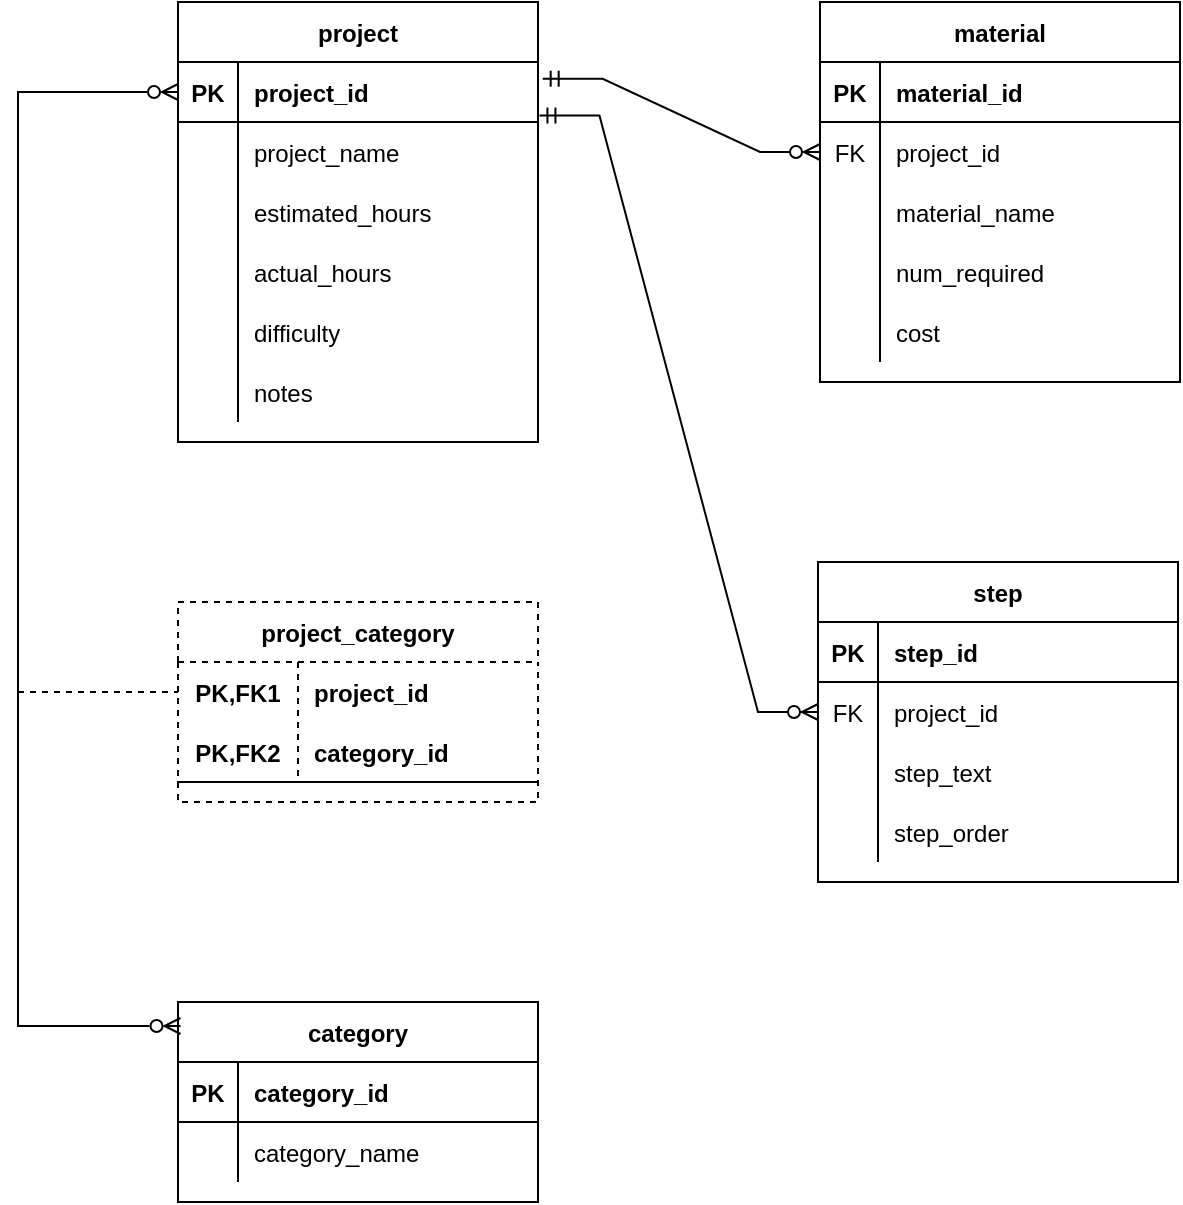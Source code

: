 <mxfile version="20.3.0" type="device"><diagram id="R2lEEEUBdFMjLlhIrx00" name="Page-1"><mxGraphModel dx="1038" dy="641" grid="1" gridSize="10" guides="1" tooltips="1" connect="1" arrows="1" fold="1" page="1" pageScale="1" pageWidth="850" pageHeight="1100" math="0" shadow="0" extFonts="Permanent Marker^https://fonts.googleapis.com/css?family=Permanent+Marker"><root><mxCell id="0"/><mxCell id="1" parent="0"/><mxCell id="TCdg9g4uqg7_L5-e2GVj-1" value="project" style="shape=table;startSize=30;container=1;collapsible=1;childLayout=tableLayout;fixedRows=1;rowLines=0;fontStyle=1;align=center;resizeLast=1;" vertex="1" parent="1"><mxGeometry x="160" y="80" width="180" height="220" as="geometry"/></mxCell><mxCell id="TCdg9g4uqg7_L5-e2GVj-2" value="" style="shape=tableRow;horizontal=0;startSize=0;swimlaneHead=0;swimlaneBody=0;fillColor=none;collapsible=0;dropTarget=0;points=[[0,0.5],[1,0.5]];portConstraint=eastwest;top=0;left=0;right=0;bottom=1;" vertex="1" parent="TCdg9g4uqg7_L5-e2GVj-1"><mxGeometry y="30" width="180" height="30" as="geometry"/></mxCell><mxCell id="TCdg9g4uqg7_L5-e2GVj-3" value="PK" style="shape=partialRectangle;connectable=0;fillColor=none;top=0;left=0;bottom=0;right=0;fontStyle=1;overflow=hidden;" vertex="1" parent="TCdg9g4uqg7_L5-e2GVj-2"><mxGeometry width="30" height="30" as="geometry"><mxRectangle width="30" height="30" as="alternateBounds"/></mxGeometry></mxCell><mxCell id="TCdg9g4uqg7_L5-e2GVj-4" value="project_id" style="shape=partialRectangle;connectable=0;fillColor=none;top=0;left=0;bottom=0;right=0;align=left;spacingLeft=6;fontStyle=1;overflow=hidden;" vertex="1" parent="TCdg9g4uqg7_L5-e2GVj-2"><mxGeometry x="30" width="150" height="30" as="geometry"><mxRectangle width="150" height="30" as="alternateBounds"/></mxGeometry></mxCell><mxCell id="TCdg9g4uqg7_L5-e2GVj-5" value="" style="shape=tableRow;horizontal=0;startSize=0;swimlaneHead=0;swimlaneBody=0;fillColor=none;collapsible=0;dropTarget=0;points=[[0,0.5],[1,0.5]];portConstraint=eastwest;top=0;left=0;right=0;bottom=0;" vertex="1" parent="TCdg9g4uqg7_L5-e2GVj-1"><mxGeometry y="60" width="180" height="30" as="geometry"/></mxCell><mxCell id="TCdg9g4uqg7_L5-e2GVj-6" value="" style="shape=partialRectangle;connectable=0;fillColor=none;top=0;left=0;bottom=0;right=0;editable=1;overflow=hidden;" vertex="1" parent="TCdg9g4uqg7_L5-e2GVj-5"><mxGeometry width="30" height="30" as="geometry"><mxRectangle width="30" height="30" as="alternateBounds"/></mxGeometry></mxCell><mxCell id="TCdg9g4uqg7_L5-e2GVj-7" value="project_name" style="shape=partialRectangle;connectable=0;fillColor=none;top=0;left=0;bottom=0;right=0;align=left;spacingLeft=6;overflow=hidden;" vertex="1" parent="TCdg9g4uqg7_L5-e2GVj-5"><mxGeometry x="30" width="150" height="30" as="geometry"><mxRectangle width="150" height="30" as="alternateBounds"/></mxGeometry></mxCell><mxCell id="TCdg9g4uqg7_L5-e2GVj-8" value="" style="shape=tableRow;horizontal=0;startSize=0;swimlaneHead=0;swimlaneBody=0;fillColor=none;collapsible=0;dropTarget=0;points=[[0,0.5],[1,0.5]];portConstraint=eastwest;top=0;left=0;right=0;bottom=0;" vertex="1" parent="TCdg9g4uqg7_L5-e2GVj-1"><mxGeometry y="90" width="180" height="30" as="geometry"/></mxCell><mxCell id="TCdg9g4uqg7_L5-e2GVj-9" value="" style="shape=partialRectangle;connectable=0;fillColor=none;top=0;left=0;bottom=0;right=0;editable=1;overflow=hidden;" vertex="1" parent="TCdg9g4uqg7_L5-e2GVj-8"><mxGeometry width="30" height="30" as="geometry"><mxRectangle width="30" height="30" as="alternateBounds"/></mxGeometry></mxCell><mxCell id="TCdg9g4uqg7_L5-e2GVj-10" value="estimated_hours" style="shape=partialRectangle;connectable=0;fillColor=none;top=0;left=0;bottom=0;right=0;align=left;spacingLeft=6;overflow=hidden;" vertex="1" parent="TCdg9g4uqg7_L5-e2GVj-8"><mxGeometry x="30" width="150" height="30" as="geometry"><mxRectangle width="150" height="30" as="alternateBounds"/></mxGeometry></mxCell><mxCell id="TCdg9g4uqg7_L5-e2GVj-11" value="" style="shape=tableRow;horizontal=0;startSize=0;swimlaneHead=0;swimlaneBody=0;fillColor=none;collapsible=0;dropTarget=0;points=[[0,0.5],[1,0.5]];portConstraint=eastwest;top=0;left=0;right=0;bottom=0;" vertex="1" parent="TCdg9g4uqg7_L5-e2GVj-1"><mxGeometry y="120" width="180" height="30" as="geometry"/></mxCell><mxCell id="TCdg9g4uqg7_L5-e2GVj-12" value="" style="shape=partialRectangle;connectable=0;fillColor=none;top=0;left=0;bottom=0;right=0;editable=1;overflow=hidden;" vertex="1" parent="TCdg9g4uqg7_L5-e2GVj-11"><mxGeometry width="30" height="30" as="geometry"><mxRectangle width="30" height="30" as="alternateBounds"/></mxGeometry></mxCell><mxCell id="TCdg9g4uqg7_L5-e2GVj-13" value="actual_hours" style="shape=partialRectangle;connectable=0;fillColor=none;top=0;left=0;bottom=0;right=0;align=left;spacingLeft=6;overflow=hidden;" vertex="1" parent="TCdg9g4uqg7_L5-e2GVj-11"><mxGeometry x="30" width="150" height="30" as="geometry"><mxRectangle width="150" height="30" as="alternateBounds"/></mxGeometry></mxCell><mxCell id="TCdg9g4uqg7_L5-e2GVj-14" style="shape=tableRow;horizontal=0;startSize=0;swimlaneHead=0;swimlaneBody=0;fillColor=none;collapsible=0;dropTarget=0;points=[[0,0.5],[1,0.5]];portConstraint=eastwest;top=0;left=0;right=0;bottom=0;" vertex="1" parent="TCdg9g4uqg7_L5-e2GVj-1"><mxGeometry y="150" width="180" height="30" as="geometry"/></mxCell><mxCell id="TCdg9g4uqg7_L5-e2GVj-15" style="shape=partialRectangle;connectable=0;fillColor=none;top=0;left=0;bottom=0;right=0;editable=1;overflow=hidden;" vertex="1" parent="TCdg9g4uqg7_L5-e2GVj-14"><mxGeometry width="30" height="30" as="geometry"><mxRectangle width="30" height="30" as="alternateBounds"/></mxGeometry></mxCell><mxCell id="TCdg9g4uqg7_L5-e2GVj-16" value="difficulty" style="shape=partialRectangle;connectable=0;fillColor=none;top=0;left=0;bottom=0;right=0;align=left;spacingLeft=6;overflow=hidden;" vertex="1" parent="TCdg9g4uqg7_L5-e2GVj-14"><mxGeometry x="30" width="150" height="30" as="geometry"><mxRectangle width="150" height="30" as="alternateBounds"/></mxGeometry></mxCell><mxCell id="TCdg9g4uqg7_L5-e2GVj-17" style="shape=tableRow;horizontal=0;startSize=0;swimlaneHead=0;swimlaneBody=0;fillColor=none;collapsible=0;dropTarget=0;points=[[0,0.5],[1,0.5]];portConstraint=eastwest;top=0;left=0;right=0;bottom=0;" vertex="1" parent="TCdg9g4uqg7_L5-e2GVj-1"><mxGeometry y="180" width="180" height="30" as="geometry"/></mxCell><mxCell id="TCdg9g4uqg7_L5-e2GVj-18" style="shape=partialRectangle;connectable=0;fillColor=none;top=0;left=0;bottom=0;right=0;editable=1;overflow=hidden;" vertex="1" parent="TCdg9g4uqg7_L5-e2GVj-17"><mxGeometry width="30" height="30" as="geometry"><mxRectangle width="30" height="30" as="alternateBounds"/></mxGeometry></mxCell><mxCell id="TCdg9g4uqg7_L5-e2GVj-19" value="notes" style="shape=partialRectangle;connectable=0;fillColor=none;top=0;left=0;bottom=0;right=0;align=left;spacingLeft=6;overflow=hidden;" vertex="1" parent="TCdg9g4uqg7_L5-e2GVj-17"><mxGeometry x="30" width="150" height="30" as="geometry"><mxRectangle width="150" height="30" as="alternateBounds"/></mxGeometry></mxCell><mxCell id="TCdg9g4uqg7_L5-e2GVj-20" value="material" style="shape=table;startSize=30;container=1;collapsible=1;childLayout=tableLayout;fixedRows=1;rowLines=0;fontStyle=1;align=center;resizeLast=1;" vertex="1" parent="1"><mxGeometry x="481" y="80" width="180" height="190" as="geometry"/></mxCell><mxCell id="TCdg9g4uqg7_L5-e2GVj-21" value="" style="shape=tableRow;horizontal=0;startSize=0;swimlaneHead=0;swimlaneBody=0;fillColor=none;collapsible=0;dropTarget=0;points=[[0,0.5],[1,0.5]];portConstraint=eastwest;top=0;left=0;right=0;bottom=1;" vertex="1" parent="TCdg9g4uqg7_L5-e2GVj-20"><mxGeometry y="30" width="180" height="30" as="geometry"/></mxCell><mxCell id="TCdg9g4uqg7_L5-e2GVj-22" value="PK" style="shape=partialRectangle;connectable=0;fillColor=none;top=0;left=0;bottom=0;right=0;fontStyle=1;overflow=hidden;" vertex="1" parent="TCdg9g4uqg7_L5-e2GVj-21"><mxGeometry width="30" height="30" as="geometry"><mxRectangle width="30" height="30" as="alternateBounds"/></mxGeometry></mxCell><mxCell id="TCdg9g4uqg7_L5-e2GVj-23" value="material_id" style="shape=partialRectangle;connectable=0;fillColor=none;top=0;left=0;bottom=0;right=0;align=left;spacingLeft=6;fontStyle=1;overflow=hidden;" vertex="1" parent="TCdg9g4uqg7_L5-e2GVj-21"><mxGeometry x="30" width="150" height="30" as="geometry"><mxRectangle width="150" height="30" as="alternateBounds"/></mxGeometry></mxCell><mxCell id="TCdg9g4uqg7_L5-e2GVj-24" value="" style="shape=tableRow;horizontal=0;startSize=0;swimlaneHead=0;swimlaneBody=0;fillColor=none;collapsible=0;dropTarget=0;points=[[0,0.5],[1,0.5]];portConstraint=eastwest;top=0;left=0;right=0;bottom=0;" vertex="1" parent="TCdg9g4uqg7_L5-e2GVj-20"><mxGeometry y="60" width="180" height="30" as="geometry"/></mxCell><mxCell id="TCdg9g4uqg7_L5-e2GVj-25" value="FK" style="shape=partialRectangle;connectable=0;fillColor=none;top=0;left=0;bottom=0;right=0;editable=1;overflow=hidden;" vertex="1" parent="TCdg9g4uqg7_L5-e2GVj-24"><mxGeometry width="30" height="30" as="geometry"><mxRectangle width="30" height="30" as="alternateBounds"/></mxGeometry></mxCell><mxCell id="TCdg9g4uqg7_L5-e2GVj-26" value="project_id" style="shape=partialRectangle;connectable=0;fillColor=none;top=0;left=0;bottom=0;right=0;align=left;spacingLeft=6;overflow=hidden;" vertex="1" parent="TCdg9g4uqg7_L5-e2GVj-24"><mxGeometry x="30" width="150" height="30" as="geometry"><mxRectangle width="150" height="30" as="alternateBounds"/></mxGeometry></mxCell><mxCell id="TCdg9g4uqg7_L5-e2GVj-27" value="" style="shape=tableRow;horizontal=0;startSize=0;swimlaneHead=0;swimlaneBody=0;fillColor=none;collapsible=0;dropTarget=0;points=[[0,0.5],[1,0.5]];portConstraint=eastwest;top=0;left=0;right=0;bottom=0;" vertex="1" parent="TCdg9g4uqg7_L5-e2GVj-20"><mxGeometry y="90" width="180" height="30" as="geometry"/></mxCell><mxCell id="TCdg9g4uqg7_L5-e2GVj-28" value="" style="shape=partialRectangle;connectable=0;fillColor=none;top=0;left=0;bottom=0;right=0;editable=1;overflow=hidden;" vertex="1" parent="TCdg9g4uqg7_L5-e2GVj-27"><mxGeometry width="30" height="30" as="geometry"><mxRectangle width="30" height="30" as="alternateBounds"/></mxGeometry></mxCell><mxCell id="TCdg9g4uqg7_L5-e2GVj-29" value="material_name" style="shape=partialRectangle;connectable=0;fillColor=none;top=0;left=0;bottom=0;right=0;align=left;spacingLeft=6;overflow=hidden;" vertex="1" parent="TCdg9g4uqg7_L5-e2GVj-27"><mxGeometry x="30" width="150" height="30" as="geometry"><mxRectangle width="150" height="30" as="alternateBounds"/></mxGeometry></mxCell><mxCell id="TCdg9g4uqg7_L5-e2GVj-30" value="" style="shape=tableRow;horizontal=0;startSize=0;swimlaneHead=0;swimlaneBody=0;fillColor=none;collapsible=0;dropTarget=0;points=[[0,0.5],[1,0.5]];portConstraint=eastwest;top=0;left=0;right=0;bottom=0;" vertex="1" parent="TCdg9g4uqg7_L5-e2GVj-20"><mxGeometry y="120" width="180" height="30" as="geometry"/></mxCell><mxCell id="TCdg9g4uqg7_L5-e2GVj-31" value="" style="shape=partialRectangle;connectable=0;fillColor=none;top=0;left=0;bottom=0;right=0;editable=1;overflow=hidden;" vertex="1" parent="TCdg9g4uqg7_L5-e2GVj-30"><mxGeometry width="30" height="30" as="geometry"><mxRectangle width="30" height="30" as="alternateBounds"/></mxGeometry></mxCell><mxCell id="TCdg9g4uqg7_L5-e2GVj-32" value="num_required" style="shape=partialRectangle;connectable=0;fillColor=none;top=0;left=0;bottom=0;right=0;align=left;spacingLeft=6;overflow=hidden;" vertex="1" parent="TCdg9g4uqg7_L5-e2GVj-30"><mxGeometry x="30" width="150" height="30" as="geometry"><mxRectangle width="150" height="30" as="alternateBounds"/></mxGeometry></mxCell><mxCell id="TCdg9g4uqg7_L5-e2GVj-34" style="shape=tableRow;horizontal=0;startSize=0;swimlaneHead=0;swimlaneBody=0;fillColor=none;collapsible=0;dropTarget=0;points=[[0,0.5],[1,0.5]];portConstraint=eastwest;top=0;left=0;right=0;bottom=0;" vertex="1" parent="TCdg9g4uqg7_L5-e2GVj-20"><mxGeometry y="150" width="180" height="30" as="geometry"/></mxCell><mxCell id="TCdg9g4uqg7_L5-e2GVj-35" style="shape=partialRectangle;connectable=0;fillColor=none;top=0;left=0;bottom=0;right=0;editable=1;overflow=hidden;" vertex="1" parent="TCdg9g4uqg7_L5-e2GVj-34"><mxGeometry width="30" height="30" as="geometry"><mxRectangle width="30" height="30" as="alternateBounds"/></mxGeometry></mxCell><mxCell id="TCdg9g4uqg7_L5-e2GVj-36" value="cost" style="shape=partialRectangle;connectable=0;fillColor=none;top=0;left=0;bottom=0;right=0;align=left;spacingLeft=6;overflow=hidden;" vertex="1" parent="TCdg9g4uqg7_L5-e2GVj-34"><mxGeometry x="30" width="150" height="30" as="geometry"><mxRectangle width="150" height="30" as="alternateBounds"/></mxGeometry></mxCell><mxCell id="TCdg9g4uqg7_L5-e2GVj-37" value="" style="edgeStyle=entityRelationEdgeStyle;fontSize=12;html=1;endArrow=ERzeroToMany;startArrow=ERmandOne;rounded=0;exitX=1.013;exitY=0.28;exitDx=0;exitDy=0;exitPerimeter=0;entryX=0;entryY=0.5;entryDx=0;entryDy=0;endFill=0;" edge="1" parent="1" source="TCdg9g4uqg7_L5-e2GVj-2" target="TCdg9g4uqg7_L5-e2GVj-24"><mxGeometry width="100" height="100" relative="1" as="geometry"><mxPoint x="370" y="380" as="sourcePoint"/><mxPoint x="470" y="280" as="targetPoint"/></mxGeometry></mxCell><mxCell id="TCdg9g4uqg7_L5-e2GVj-38" value="step" style="shape=table;startSize=30;container=1;collapsible=1;childLayout=tableLayout;fixedRows=1;rowLines=0;fontStyle=1;align=center;resizeLast=1;" vertex="1" parent="1"><mxGeometry x="480" y="360" width="180" height="160" as="geometry"/></mxCell><mxCell id="TCdg9g4uqg7_L5-e2GVj-39" value="" style="shape=tableRow;horizontal=0;startSize=0;swimlaneHead=0;swimlaneBody=0;fillColor=none;collapsible=0;dropTarget=0;points=[[0,0.5],[1,0.5]];portConstraint=eastwest;top=0;left=0;right=0;bottom=1;" vertex="1" parent="TCdg9g4uqg7_L5-e2GVj-38"><mxGeometry y="30" width="180" height="30" as="geometry"/></mxCell><mxCell id="TCdg9g4uqg7_L5-e2GVj-40" value="PK" style="shape=partialRectangle;connectable=0;fillColor=none;top=0;left=0;bottom=0;right=0;fontStyle=1;overflow=hidden;" vertex="1" parent="TCdg9g4uqg7_L5-e2GVj-39"><mxGeometry width="30" height="30" as="geometry"><mxRectangle width="30" height="30" as="alternateBounds"/></mxGeometry></mxCell><mxCell id="TCdg9g4uqg7_L5-e2GVj-41" value="step_id" style="shape=partialRectangle;connectable=0;fillColor=none;top=0;left=0;bottom=0;right=0;align=left;spacingLeft=6;fontStyle=1;overflow=hidden;" vertex="1" parent="TCdg9g4uqg7_L5-e2GVj-39"><mxGeometry x="30" width="150" height="30" as="geometry"><mxRectangle width="150" height="30" as="alternateBounds"/></mxGeometry></mxCell><mxCell id="TCdg9g4uqg7_L5-e2GVj-42" value="" style="shape=tableRow;horizontal=0;startSize=0;swimlaneHead=0;swimlaneBody=0;fillColor=none;collapsible=0;dropTarget=0;points=[[0,0.5],[1,0.5]];portConstraint=eastwest;top=0;left=0;right=0;bottom=0;" vertex="1" parent="TCdg9g4uqg7_L5-e2GVj-38"><mxGeometry y="60" width="180" height="30" as="geometry"/></mxCell><mxCell id="TCdg9g4uqg7_L5-e2GVj-43" value="FK" style="shape=partialRectangle;connectable=0;fillColor=none;top=0;left=0;bottom=0;right=0;editable=1;overflow=hidden;" vertex="1" parent="TCdg9g4uqg7_L5-e2GVj-42"><mxGeometry width="30" height="30" as="geometry"><mxRectangle width="30" height="30" as="alternateBounds"/></mxGeometry></mxCell><mxCell id="TCdg9g4uqg7_L5-e2GVj-44" value="project_id" style="shape=partialRectangle;connectable=0;fillColor=none;top=0;left=0;bottom=0;right=0;align=left;spacingLeft=6;overflow=hidden;" vertex="1" parent="TCdg9g4uqg7_L5-e2GVj-42"><mxGeometry x="30" width="150" height="30" as="geometry"><mxRectangle width="150" height="30" as="alternateBounds"/></mxGeometry></mxCell><mxCell id="TCdg9g4uqg7_L5-e2GVj-45" value="" style="shape=tableRow;horizontal=0;startSize=0;swimlaneHead=0;swimlaneBody=0;fillColor=none;collapsible=0;dropTarget=0;points=[[0,0.5],[1,0.5]];portConstraint=eastwest;top=0;left=0;right=0;bottom=0;" vertex="1" parent="TCdg9g4uqg7_L5-e2GVj-38"><mxGeometry y="90" width="180" height="30" as="geometry"/></mxCell><mxCell id="TCdg9g4uqg7_L5-e2GVj-46" value="" style="shape=partialRectangle;connectable=0;fillColor=none;top=0;left=0;bottom=0;right=0;editable=1;overflow=hidden;" vertex="1" parent="TCdg9g4uqg7_L5-e2GVj-45"><mxGeometry width="30" height="30" as="geometry"><mxRectangle width="30" height="30" as="alternateBounds"/></mxGeometry></mxCell><mxCell id="TCdg9g4uqg7_L5-e2GVj-47" value="step_text" style="shape=partialRectangle;connectable=0;fillColor=none;top=0;left=0;bottom=0;right=0;align=left;spacingLeft=6;overflow=hidden;" vertex="1" parent="TCdg9g4uqg7_L5-e2GVj-45"><mxGeometry x="30" width="150" height="30" as="geometry"><mxRectangle width="150" height="30" as="alternateBounds"/></mxGeometry></mxCell><mxCell id="TCdg9g4uqg7_L5-e2GVj-48" value="" style="shape=tableRow;horizontal=0;startSize=0;swimlaneHead=0;swimlaneBody=0;fillColor=none;collapsible=0;dropTarget=0;points=[[0,0.5],[1,0.5]];portConstraint=eastwest;top=0;left=0;right=0;bottom=0;" vertex="1" parent="TCdg9g4uqg7_L5-e2GVj-38"><mxGeometry y="120" width="180" height="30" as="geometry"/></mxCell><mxCell id="TCdg9g4uqg7_L5-e2GVj-49" value="" style="shape=partialRectangle;connectable=0;fillColor=none;top=0;left=0;bottom=0;right=0;editable=1;overflow=hidden;" vertex="1" parent="TCdg9g4uqg7_L5-e2GVj-48"><mxGeometry width="30" height="30" as="geometry"><mxRectangle width="30" height="30" as="alternateBounds"/></mxGeometry></mxCell><mxCell id="TCdg9g4uqg7_L5-e2GVj-50" value="step_order" style="shape=partialRectangle;connectable=0;fillColor=none;top=0;left=0;bottom=0;right=0;align=left;spacingLeft=6;overflow=hidden;" vertex="1" parent="TCdg9g4uqg7_L5-e2GVj-48"><mxGeometry x="30" width="150" height="30" as="geometry"><mxRectangle width="150" height="30" as="alternateBounds"/></mxGeometry></mxCell><mxCell id="TCdg9g4uqg7_L5-e2GVj-51" value="project_category" style="shape=table;startSize=30;container=1;collapsible=1;childLayout=tableLayout;fixedRows=1;rowLines=0;fontStyle=1;align=center;resizeLast=1;dashed=1;" vertex="1" parent="1"><mxGeometry x="160" y="380" width="180" height="100" as="geometry"/></mxCell><mxCell id="TCdg9g4uqg7_L5-e2GVj-52" value="" style="shape=tableRow;horizontal=0;startSize=0;swimlaneHead=0;swimlaneBody=0;fillColor=none;collapsible=0;dropTarget=0;points=[[0,0.5],[1,0.5]];portConstraint=eastwest;top=0;left=0;right=0;bottom=0;" vertex="1" parent="TCdg9g4uqg7_L5-e2GVj-51"><mxGeometry y="30" width="180" height="30" as="geometry"/></mxCell><mxCell id="TCdg9g4uqg7_L5-e2GVj-53" value="PK,FK1" style="shape=partialRectangle;connectable=0;fillColor=none;top=0;left=0;bottom=0;right=0;fontStyle=1;overflow=hidden;" vertex="1" parent="TCdg9g4uqg7_L5-e2GVj-52"><mxGeometry width="60" height="30" as="geometry"><mxRectangle width="60" height="30" as="alternateBounds"/></mxGeometry></mxCell><mxCell id="TCdg9g4uqg7_L5-e2GVj-54" value="project_id" style="shape=partialRectangle;connectable=0;fillColor=none;top=0;left=0;bottom=0;right=0;align=left;spacingLeft=6;fontStyle=1;overflow=hidden;" vertex="1" parent="TCdg9g4uqg7_L5-e2GVj-52"><mxGeometry x="60" width="120" height="30" as="geometry"><mxRectangle width="120" height="30" as="alternateBounds"/></mxGeometry></mxCell><mxCell id="TCdg9g4uqg7_L5-e2GVj-55" value="" style="shape=tableRow;horizontal=0;startSize=0;swimlaneHead=0;swimlaneBody=0;fillColor=none;collapsible=0;dropTarget=0;points=[[0,0.5],[1,0.5]];portConstraint=eastwest;top=0;left=0;right=0;bottom=1;" vertex="1" parent="TCdg9g4uqg7_L5-e2GVj-51"><mxGeometry y="60" width="180" height="30" as="geometry"/></mxCell><mxCell id="TCdg9g4uqg7_L5-e2GVj-56" value="PK,FK2" style="shape=partialRectangle;connectable=0;fillColor=none;top=0;left=0;bottom=0;right=0;fontStyle=1;overflow=hidden;" vertex="1" parent="TCdg9g4uqg7_L5-e2GVj-55"><mxGeometry width="60" height="30" as="geometry"><mxRectangle width="60" height="30" as="alternateBounds"/></mxGeometry></mxCell><mxCell id="TCdg9g4uqg7_L5-e2GVj-57" value="category_id" style="shape=partialRectangle;connectable=0;fillColor=none;top=0;left=0;bottom=0;right=0;align=left;spacingLeft=6;fontStyle=1;overflow=hidden;" vertex="1" parent="TCdg9g4uqg7_L5-e2GVj-55"><mxGeometry x="60" width="120" height="30" as="geometry"><mxRectangle width="120" height="30" as="alternateBounds"/></mxGeometry></mxCell><mxCell id="TCdg9g4uqg7_L5-e2GVj-64" value="" style="edgeStyle=entityRelationEdgeStyle;fontSize=12;html=1;endArrow=ERzeroToMany;startArrow=ERmandOne;rounded=0;entryX=0;entryY=0.5;entryDx=0;entryDy=0;exitX=1.004;exitY=0.893;exitDx=0;exitDy=0;exitPerimeter=0;" edge="1" parent="1" source="TCdg9g4uqg7_L5-e2GVj-2" target="TCdg9g4uqg7_L5-e2GVj-42"><mxGeometry width="100" height="100" relative="1" as="geometry"><mxPoint x="360" y="134" as="sourcePoint"/><mxPoint x="450" y="120" as="targetPoint"/></mxGeometry></mxCell><mxCell id="TCdg9g4uqg7_L5-e2GVj-65" value="category" style="shape=table;startSize=30;container=1;collapsible=1;childLayout=tableLayout;fixedRows=1;rowLines=0;fontStyle=1;align=center;resizeLast=1;" vertex="1" parent="1"><mxGeometry x="160" y="580" width="180" height="100" as="geometry"/></mxCell><mxCell id="TCdg9g4uqg7_L5-e2GVj-66" value="" style="shape=tableRow;horizontal=0;startSize=0;swimlaneHead=0;swimlaneBody=0;fillColor=none;collapsible=0;dropTarget=0;points=[[0,0.5],[1,0.5]];portConstraint=eastwest;top=0;left=0;right=0;bottom=1;" vertex="1" parent="TCdg9g4uqg7_L5-e2GVj-65"><mxGeometry y="30" width="180" height="30" as="geometry"/></mxCell><mxCell id="TCdg9g4uqg7_L5-e2GVj-67" value="PK" style="shape=partialRectangle;connectable=0;fillColor=none;top=0;left=0;bottom=0;right=0;fontStyle=1;overflow=hidden;" vertex="1" parent="TCdg9g4uqg7_L5-e2GVj-66"><mxGeometry width="30" height="30" as="geometry"><mxRectangle width="30" height="30" as="alternateBounds"/></mxGeometry></mxCell><mxCell id="TCdg9g4uqg7_L5-e2GVj-68" value="category_id" style="shape=partialRectangle;connectable=0;fillColor=none;top=0;left=0;bottom=0;right=0;align=left;spacingLeft=6;fontStyle=1;overflow=hidden;" vertex="1" parent="TCdg9g4uqg7_L5-e2GVj-66"><mxGeometry x="30" width="150" height="30" as="geometry"><mxRectangle width="150" height="30" as="alternateBounds"/></mxGeometry></mxCell><mxCell id="TCdg9g4uqg7_L5-e2GVj-69" value="" style="shape=tableRow;horizontal=0;startSize=0;swimlaneHead=0;swimlaneBody=0;fillColor=none;collapsible=0;dropTarget=0;points=[[0,0.5],[1,0.5]];portConstraint=eastwest;top=0;left=0;right=0;bottom=0;" vertex="1" parent="TCdg9g4uqg7_L5-e2GVj-65"><mxGeometry y="60" width="180" height="30" as="geometry"/></mxCell><mxCell id="TCdg9g4uqg7_L5-e2GVj-70" value="" style="shape=partialRectangle;connectable=0;fillColor=none;top=0;left=0;bottom=0;right=0;editable=1;overflow=hidden;" vertex="1" parent="TCdg9g4uqg7_L5-e2GVj-69"><mxGeometry width="30" height="30" as="geometry"><mxRectangle width="30" height="30" as="alternateBounds"/></mxGeometry></mxCell><mxCell id="TCdg9g4uqg7_L5-e2GVj-71" value="category_name" style="shape=partialRectangle;connectable=0;fillColor=none;top=0;left=0;bottom=0;right=0;align=left;spacingLeft=6;overflow=hidden;" vertex="1" parent="TCdg9g4uqg7_L5-e2GVj-69"><mxGeometry x="30" width="150" height="30" as="geometry"><mxRectangle width="150" height="30" as="alternateBounds"/></mxGeometry></mxCell><mxCell id="TCdg9g4uqg7_L5-e2GVj-78" value="" style="fontSize=12;html=1;endArrow=ERzeroToMany;startArrow=ERzeroToMany;rounded=0;exitX=0.007;exitY=0.12;exitDx=0;exitDy=0;exitPerimeter=0;edgeStyle=orthogonalEdgeStyle;startFill=0;endFill=0;" edge="1" parent="1" source="TCdg9g4uqg7_L5-e2GVj-65"><mxGeometry width="100" height="100" relative="1" as="geometry"><mxPoint x="60" y="225" as="sourcePoint"/><mxPoint x="160" y="125" as="targetPoint"/><Array as="points"><mxPoint x="80" y="592"/><mxPoint x="80" y="125"/></Array></mxGeometry></mxCell><mxCell id="TCdg9g4uqg7_L5-e2GVj-83" value="" style="endArrow=none;html=1;rounded=0;entryX=0;entryY=0.5;entryDx=0;entryDy=0;dashed=1;" edge="1" parent="1" target="TCdg9g4uqg7_L5-e2GVj-52"><mxGeometry width="50" height="50" relative="1" as="geometry"><mxPoint x="80" y="425" as="sourcePoint"/><mxPoint x="130" y="380" as="targetPoint"/></mxGeometry></mxCell></root></mxGraphModel></diagram></mxfile>